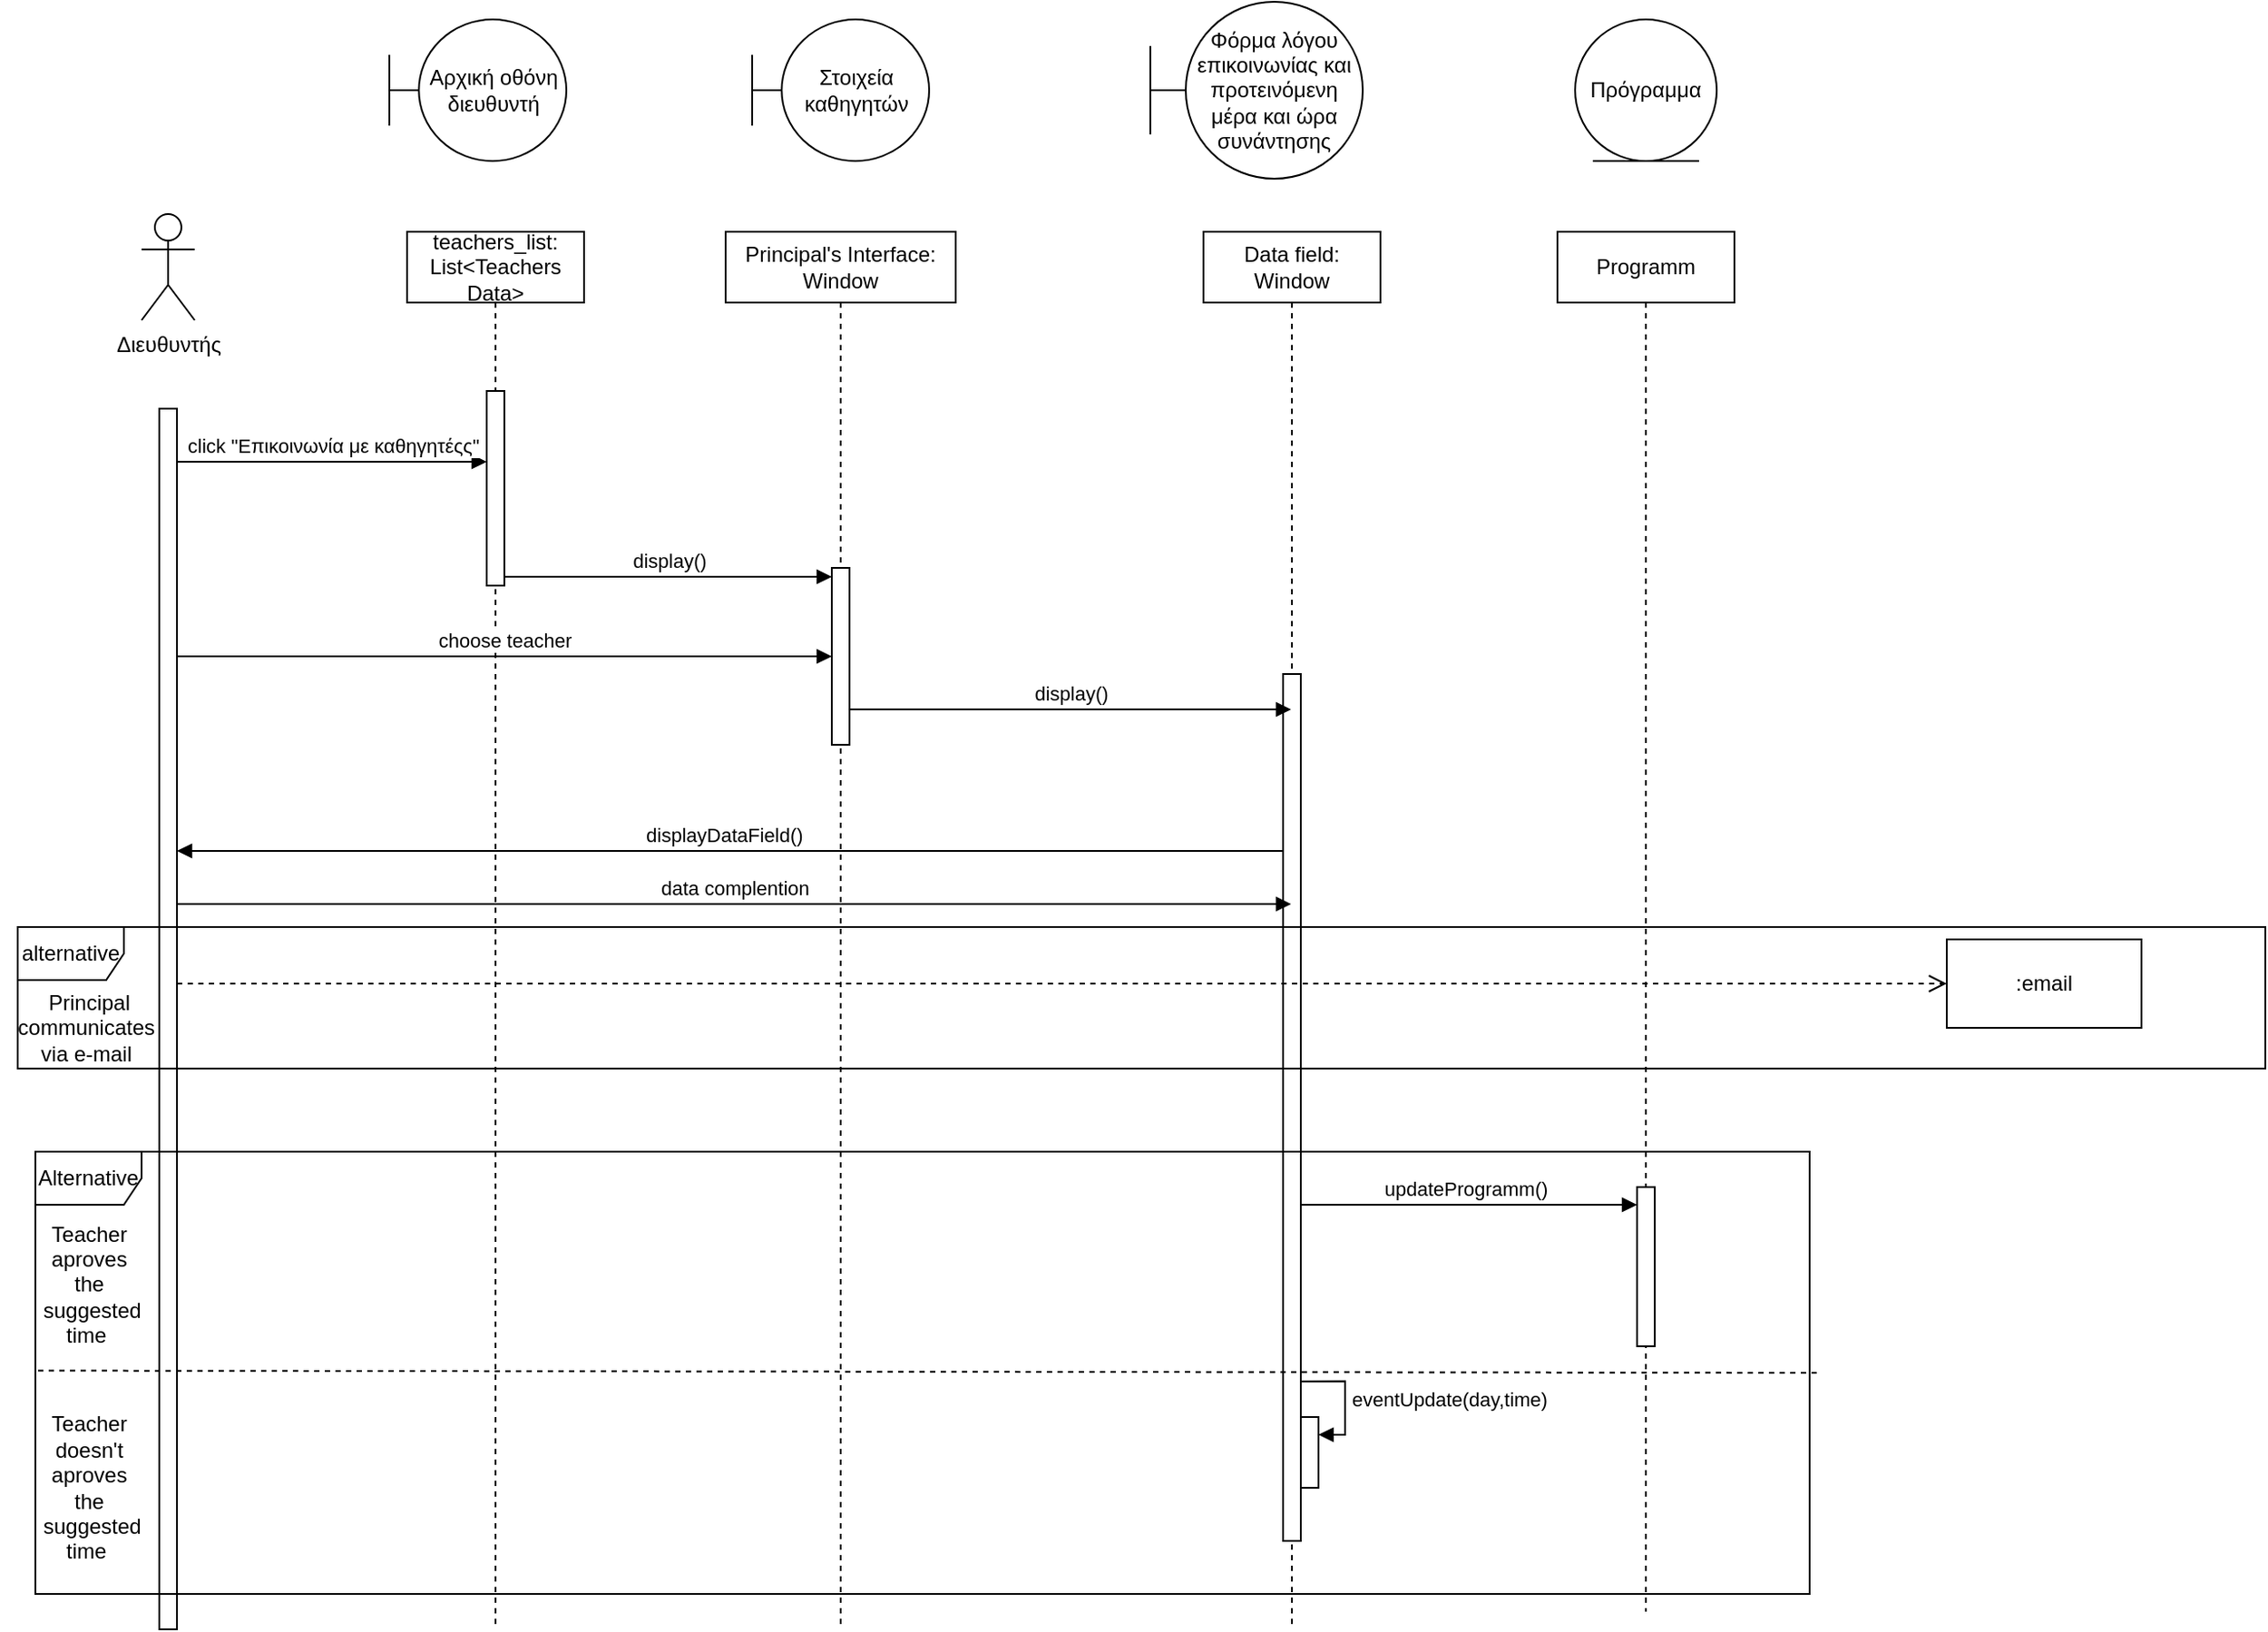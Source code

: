 <mxfile version="21.2.9" type="device">
  <diagram name="Page-1" id="2YBvvXClWsGukQMizWep">
    <mxGraphModel dx="1434" dy="772" grid="1" gridSize="10" guides="1" tooltips="1" connect="1" arrows="1" fold="1" page="1" pageScale="1" pageWidth="850" pageHeight="1100" math="0" shadow="0">
      <root>
        <mxCell id="0" />
        <mxCell id="1" parent="0" />
        <mxCell id="Ybt9tuzpWEYedOXrQiWp-1" value="Αρχική οθόνη διευθυντή" style="shape=umlBoundary;whiteSpace=wrap;html=1;" parent="1" vertex="1">
          <mxGeometry x="220" y="150" width="100" height="80" as="geometry" />
        </mxCell>
        <mxCell id="Ybt9tuzpWEYedOXrQiWp-2" value="Διευθυντής" style="shape=umlActor;verticalLabelPosition=bottom;verticalAlign=top;html=1;" parent="1" vertex="1">
          <mxGeometry x="80" y="260" width="30" height="60" as="geometry" />
        </mxCell>
        <mxCell id="Ybt9tuzpWEYedOXrQiWp-3" value="Στοιχεία καθηγητών" style="shape=umlBoundary;whiteSpace=wrap;html=1;" parent="1" vertex="1">
          <mxGeometry x="425" y="150" width="100" height="80" as="geometry" />
        </mxCell>
        <mxCell id="Ybt9tuzpWEYedOXrQiWp-4" value="Φόρμα λόγου επικοινωνίας και προτεινόμενη μέρα και ώρα συνάντησης" style="shape=umlBoundary;whiteSpace=wrap;html=1;" parent="1" vertex="1">
          <mxGeometry x="650" y="140" width="120" height="100" as="geometry" />
        </mxCell>
        <mxCell id="Ybt9tuzpWEYedOXrQiWp-5" value="Πρόγραμμα" style="ellipse;shape=umlEntity;whiteSpace=wrap;html=1;" parent="1" vertex="1">
          <mxGeometry x="890" y="150" width="80" height="80" as="geometry" />
        </mxCell>
        <mxCell id="Ybt9tuzpWEYedOXrQiWp-6" value="Principal&#39;s Interface: Window" style="shape=umlLifeline;perimeter=lifelinePerimeter;whiteSpace=wrap;html=1;container=1;dropTarget=0;collapsible=0;recursiveResize=0;outlineConnect=0;portConstraint=eastwest;newEdgeStyle={&quot;edgeStyle&quot;:&quot;elbowEdgeStyle&quot;,&quot;elbow&quot;:&quot;vertical&quot;,&quot;curved&quot;:0,&quot;rounded&quot;:0};" parent="1" vertex="1">
          <mxGeometry x="410" y="270" width="130" height="790" as="geometry" />
        </mxCell>
        <mxCell id="Ybt9tuzpWEYedOXrQiWp-14" value="" style="html=1;points=[];perimeter=orthogonalPerimeter;outlineConnect=0;targetShapes=umlLifeline;portConstraint=eastwest;newEdgeStyle={&quot;edgeStyle&quot;:&quot;elbowEdgeStyle&quot;,&quot;elbow&quot;:&quot;vertical&quot;,&quot;curved&quot;:0,&quot;rounded&quot;:0};" parent="Ybt9tuzpWEYedOXrQiWp-6" vertex="1">
          <mxGeometry x="60" y="190" width="10" height="100" as="geometry" />
        </mxCell>
        <mxCell id="Ybt9tuzpWEYedOXrQiWp-7" value="teachers_list: List&amp;lt;Teachers Data&amp;gt;" style="shape=umlLifeline;perimeter=lifelinePerimeter;whiteSpace=wrap;html=1;container=1;dropTarget=0;collapsible=0;recursiveResize=0;outlineConnect=0;portConstraint=eastwest;newEdgeStyle={&quot;edgeStyle&quot;:&quot;elbowEdgeStyle&quot;,&quot;elbow&quot;:&quot;vertical&quot;,&quot;curved&quot;:0,&quot;rounded&quot;:0};" parent="1" vertex="1">
          <mxGeometry x="230" y="270" width="100" height="790" as="geometry" />
        </mxCell>
        <mxCell id="Ybt9tuzpWEYedOXrQiWp-10" value="" style="html=1;points=[];perimeter=orthogonalPerimeter;outlineConnect=0;targetShapes=umlLifeline;portConstraint=eastwest;newEdgeStyle={&quot;edgeStyle&quot;:&quot;elbowEdgeStyle&quot;,&quot;elbow&quot;:&quot;vertical&quot;,&quot;curved&quot;:0,&quot;rounded&quot;:0};" parent="Ybt9tuzpWEYedOXrQiWp-7" vertex="1">
          <mxGeometry x="45" y="90" width="10" height="110" as="geometry" />
        </mxCell>
        <mxCell id="Ybt9tuzpWEYedOXrQiWp-8" value="Data field: Window" style="shape=umlLifeline;perimeter=lifelinePerimeter;whiteSpace=wrap;html=1;container=1;dropTarget=0;collapsible=0;recursiveResize=0;outlineConnect=0;portConstraint=eastwest;newEdgeStyle={&quot;edgeStyle&quot;:&quot;elbowEdgeStyle&quot;,&quot;elbow&quot;:&quot;vertical&quot;,&quot;curved&quot;:0,&quot;rounded&quot;:0};" parent="1" vertex="1">
          <mxGeometry x="680" y="270" width="100" height="790" as="geometry" />
        </mxCell>
        <mxCell id="Ybt9tuzpWEYedOXrQiWp-16" value="" style="html=1;points=[];perimeter=orthogonalPerimeter;outlineConnect=0;targetShapes=umlLifeline;portConstraint=eastwest;newEdgeStyle={&quot;edgeStyle&quot;:&quot;elbowEdgeStyle&quot;,&quot;elbow&quot;:&quot;vertical&quot;,&quot;curved&quot;:0,&quot;rounded&quot;:0};" parent="Ybt9tuzpWEYedOXrQiWp-8" vertex="1">
          <mxGeometry x="45" y="250" width="10" height="490" as="geometry" />
        </mxCell>
        <mxCell id="AKslkbuZnUf0l0pm8M-i-7" value="" style="html=1;points=[];perimeter=orthogonalPerimeter;outlineConnect=0;targetShapes=umlLifeline;portConstraint=eastwest;newEdgeStyle={&quot;edgeStyle&quot;:&quot;elbowEdgeStyle&quot;,&quot;elbow&quot;:&quot;vertical&quot;,&quot;curved&quot;:0,&quot;rounded&quot;:0};" vertex="1" parent="Ybt9tuzpWEYedOXrQiWp-8">
          <mxGeometry x="55" y="670" width="10" height="40" as="geometry" />
        </mxCell>
        <mxCell id="AKslkbuZnUf0l0pm8M-i-8" value="eventUpdate(day,time)" style="html=1;align=left;spacingLeft=2;endArrow=block;rounded=0;edgeStyle=orthogonalEdgeStyle;curved=0;rounded=0;exitX=1;exitY=0.816;exitDx=0;exitDy=0;exitPerimeter=0;" edge="1" target="AKslkbuZnUf0l0pm8M-i-7" parent="Ybt9tuzpWEYedOXrQiWp-8" source="Ybt9tuzpWEYedOXrQiWp-16">
          <mxGeometry relative="1" as="geometry">
            <mxPoint x="205" y="650" as="sourcePoint" />
            <Array as="points">
              <mxPoint x="80" y="650" />
              <mxPoint x="80" y="680" />
            </Array>
          </mxGeometry>
        </mxCell>
        <mxCell id="Ybt9tuzpWEYedOXrQiWp-9" value="Programm" style="shape=umlLifeline;perimeter=lifelinePerimeter;whiteSpace=wrap;html=1;container=1;dropTarget=0;collapsible=0;recursiveResize=0;outlineConnect=0;portConstraint=eastwest;newEdgeStyle={&quot;edgeStyle&quot;:&quot;elbowEdgeStyle&quot;,&quot;elbow&quot;:&quot;vertical&quot;,&quot;curved&quot;:0,&quot;rounded&quot;:0};" parent="1" vertex="1">
          <mxGeometry x="880" y="270" width="100" height="780" as="geometry" />
        </mxCell>
        <mxCell id="Ybt9tuzpWEYedOXrQiWp-20" value="" style="html=1;points=[];perimeter=orthogonalPerimeter;outlineConnect=0;targetShapes=umlLifeline;portConstraint=eastwest;newEdgeStyle={&quot;edgeStyle&quot;:&quot;elbowEdgeStyle&quot;,&quot;elbow&quot;:&quot;vertical&quot;,&quot;curved&quot;:0,&quot;rounded&quot;:0};" parent="Ybt9tuzpWEYedOXrQiWp-9" vertex="1">
          <mxGeometry x="45" y="540" width="10" height="90" as="geometry" />
        </mxCell>
        <mxCell id="Ybt9tuzpWEYedOXrQiWp-11" value="" style="html=1;points=[];perimeter=orthogonalPerimeter;outlineConnect=0;targetShapes=umlLifeline;portConstraint=eastwest;newEdgeStyle={&quot;edgeStyle&quot;:&quot;elbowEdgeStyle&quot;,&quot;elbow&quot;:&quot;vertical&quot;,&quot;curved&quot;:0,&quot;rounded&quot;:0};" parent="1" vertex="1">
          <mxGeometry x="90" y="370" width="10" height="690" as="geometry" />
        </mxCell>
        <mxCell id="Ybt9tuzpWEYedOXrQiWp-12" value="click &quot;Επικοινωνία με καθηγητέςς&quot;" style="html=1;verticalAlign=bottom;endArrow=block;edgeStyle=elbowEdgeStyle;elbow=vertical;curved=0;rounded=0;" parent="1" target="Ybt9tuzpWEYedOXrQiWp-10" edge="1">
          <mxGeometry width="80" relative="1" as="geometry">
            <mxPoint x="100" y="400" as="sourcePoint" />
            <mxPoint x="180" y="400" as="targetPoint" />
          </mxGeometry>
        </mxCell>
        <mxCell id="Ybt9tuzpWEYedOXrQiWp-15" value="choose teacher" style="html=1;verticalAlign=bottom;endArrow=block;edgeStyle=elbowEdgeStyle;elbow=vertical;curved=0;rounded=0;" parent="1" target="Ybt9tuzpWEYedOXrQiWp-14" edge="1">
          <mxGeometry width="80" relative="1" as="geometry">
            <mxPoint x="100" y="510" as="sourcePoint" />
            <mxPoint x="180" y="510" as="targetPoint" />
          </mxGeometry>
        </mxCell>
        <mxCell id="Ybt9tuzpWEYedOXrQiWp-17" value="display()" style="html=1;verticalAlign=bottom;endArrow=block;edgeStyle=elbowEdgeStyle;elbow=vertical;curved=0;rounded=0;" parent="1" source="Ybt9tuzpWEYedOXrQiWp-14" target="Ybt9tuzpWEYedOXrQiWp-8" edge="1">
          <mxGeometry width="80" relative="1" as="geometry">
            <mxPoint x="490" y="540" as="sourcePoint" />
            <mxPoint x="570" y="540" as="targetPoint" />
            <Array as="points">
              <mxPoint x="640" y="540" />
            </Array>
          </mxGeometry>
        </mxCell>
        <mxCell id="Ybt9tuzpWEYedOXrQiWp-18" value="data complention" style="html=1;verticalAlign=bottom;endArrow=block;edgeStyle=elbowEdgeStyle;elbow=vertical;curved=0;rounded=0;" parent="1" target="Ybt9tuzpWEYedOXrQiWp-8" edge="1">
          <mxGeometry width="80" relative="1" as="geometry">
            <mxPoint x="100" y="650" as="sourcePoint" />
            <mxPoint x="180" y="600" as="targetPoint" />
            <Array as="points">
              <mxPoint x="450" y="650" />
            </Array>
          </mxGeometry>
        </mxCell>
        <mxCell id="Ybt9tuzpWEYedOXrQiWp-19" value="displayDataField()" style="html=1;verticalAlign=bottom;endArrow=block;edgeStyle=elbowEdgeStyle;elbow=vertical;curved=0;rounded=0;" parent="1" source="Ybt9tuzpWEYedOXrQiWp-16" target="Ybt9tuzpWEYedOXrQiWp-11" edge="1">
          <mxGeometry x="0.016" width="80" relative="1" as="geometry">
            <mxPoint x="540" y="620" as="sourcePoint" />
            <mxPoint x="620" y="620" as="targetPoint" />
            <Array as="points">
              <mxPoint x="320" y="620" />
            </Array>
            <mxPoint x="1" as="offset" />
          </mxGeometry>
        </mxCell>
        <mxCell id="AKslkbuZnUf0l0pm8M-i-9" value="alternative" style="shape=umlFrame;whiteSpace=wrap;html=1;pointerEvents=0;" vertex="1" parent="1">
          <mxGeometry x="10" y="663" width="1270" height="80" as="geometry" />
        </mxCell>
        <mxCell id="AKslkbuZnUf0l0pm8M-i-10" value="Principal &lt;br&gt;communicates&amp;nbsp;&lt;br&gt;via e-mail&amp;nbsp;" style="text;html=1;align=center;verticalAlign=middle;resizable=0;points=[];autosize=1;strokeColor=none;fillColor=none;" vertex="1" parent="1">
          <mxGeometry y="690" width="100" height="60" as="geometry" />
        </mxCell>
        <mxCell id="AKslkbuZnUf0l0pm8M-i-11" value="" style="html=1;verticalAlign=bottom;endArrow=open;dashed=1;endSize=8;edgeStyle=elbowEdgeStyle;elbow=vertical;curved=0;rounded=0;entryX=0;entryY=0.5;entryDx=0;entryDy=0;" edge="1" parent="1" source="Ybt9tuzpWEYedOXrQiWp-11" target="AKslkbuZnUf0l0pm8M-i-12">
          <mxGeometry relative="1" as="geometry">
            <mxPoint x="250" y="700" as="sourcePoint" />
            <mxPoint x="170" y="700" as="targetPoint" />
          </mxGeometry>
        </mxCell>
        <mxCell id="AKslkbuZnUf0l0pm8M-i-1" value="Alternative" style="shape=umlFrame;whiteSpace=wrap;html=1;pointerEvents=0;" vertex="1" parent="1">
          <mxGeometry x="20" y="790" width="1002.5" height="250" as="geometry" />
        </mxCell>
        <mxCell id="AKslkbuZnUf0l0pm8M-i-2" value="" style="endArrow=none;dashed=1;html=1;rounded=0;entryX=0;entryY=0.495;entryDx=0;entryDy=0;entryPerimeter=0;exitX=1.004;exitY=0.5;exitDx=0;exitDy=0;exitPerimeter=0;" edge="1" parent="1" source="AKslkbuZnUf0l0pm8M-i-1" target="AKslkbuZnUf0l0pm8M-i-1">
          <mxGeometry width="50" height="50" relative="1" as="geometry">
            <mxPoint x="680" y="930" as="sourcePoint" />
            <mxPoint x="670" y="940" as="targetPoint" />
          </mxGeometry>
        </mxCell>
        <mxCell id="AKslkbuZnUf0l0pm8M-i-3" value="Teacher &lt;br&gt;aproves &lt;br&gt;the&lt;br&gt;&amp;nbsp;suggested &lt;br&gt;time&amp;nbsp;" style="text;html=1;align=center;verticalAlign=middle;resizable=0;points=[];autosize=1;strokeColor=none;fillColor=none;" vertex="1" parent="1">
          <mxGeometry x="10" y="820" width="80" height="90" as="geometry" />
        </mxCell>
        <mxCell id="AKslkbuZnUf0l0pm8M-i-4" value="Teacher &lt;br&gt;doesn&#39;t&lt;br&gt;aproves &lt;br&gt;the&lt;br&gt;&amp;nbsp;suggested &lt;br&gt;time&amp;nbsp;" style="text;html=1;align=center;verticalAlign=middle;resizable=0;points=[];autosize=1;strokeColor=none;fillColor=none;" vertex="1" parent="1">
          <mxGeometry x="10" y="930" width="80" height="100" as="geometry" />
        </mxCell>
        <mxCell id="Ybt9tuzpWEYedOXrQiWp-13" value="display()" style="html=1;verticalAlign=bottom;endArrow=block;edgeStyle=elbowEdgeStyle;elbow=vertical;curved=0;rounded=0;" parent="1" source="Ybt9tuzpWEYedOXrQiWp-10" target="Ybt9tuzpWEYedOXrQiWp-14" edge="1">
          <mxGeometry width="80" relative="1" as="geometry">
            <mxPoint x="290" y="460" as="sourcePoint" />
            <mxPoint x="370" y="460" as="targetPoint" />
            <mxPoint as="offset" />
          </mxGeometry>
        </mxCell>
        <mxCell id="AKslkbuZnUf0l0pm8M-i-12" value=":email" style="html=1;whiteSpace=wrap;" vertex="1" parent="1">
          <mxGeometry x="1100" y="670" width="110" height="50" as="geometry" />
        </mxCell>
        <mxCell id="Ybt9tuzpWEYedOXrQiWp-21" value="updateProgramm()" style="html=1;verticalAlign=bottom;endArrow=block;edgeStyle=elbowEdgeStyle;elbow=vertical;curved=0;rounded=0;" parent="1" source="Ybt9tuzpWEYedOXrQiWp-16" target="Ybt9tuzpWEYedOXrQiWp-20" edge="1">
          <mxGeometry x="-0.021" width="80" relative="1" as="geometry">
            <mxPoint x="885" y="820" as="sourcePoint" />
            <mxPoint x="920" y="820" as="targetPoint" />
            <Array as="points">
              <mxPoint x="900" y="820" />
              <mxPoint x="950" y="830" />
              <mxPoint x="920" y="820" />
              <mxPoint x="890" y="820" />
            </Array>
            <mxPoint as="offset" />
          </mxGeometry>
        </mxCell>
      </root>
    </mxGraphModel>
  </diagram>
</mxfile>
